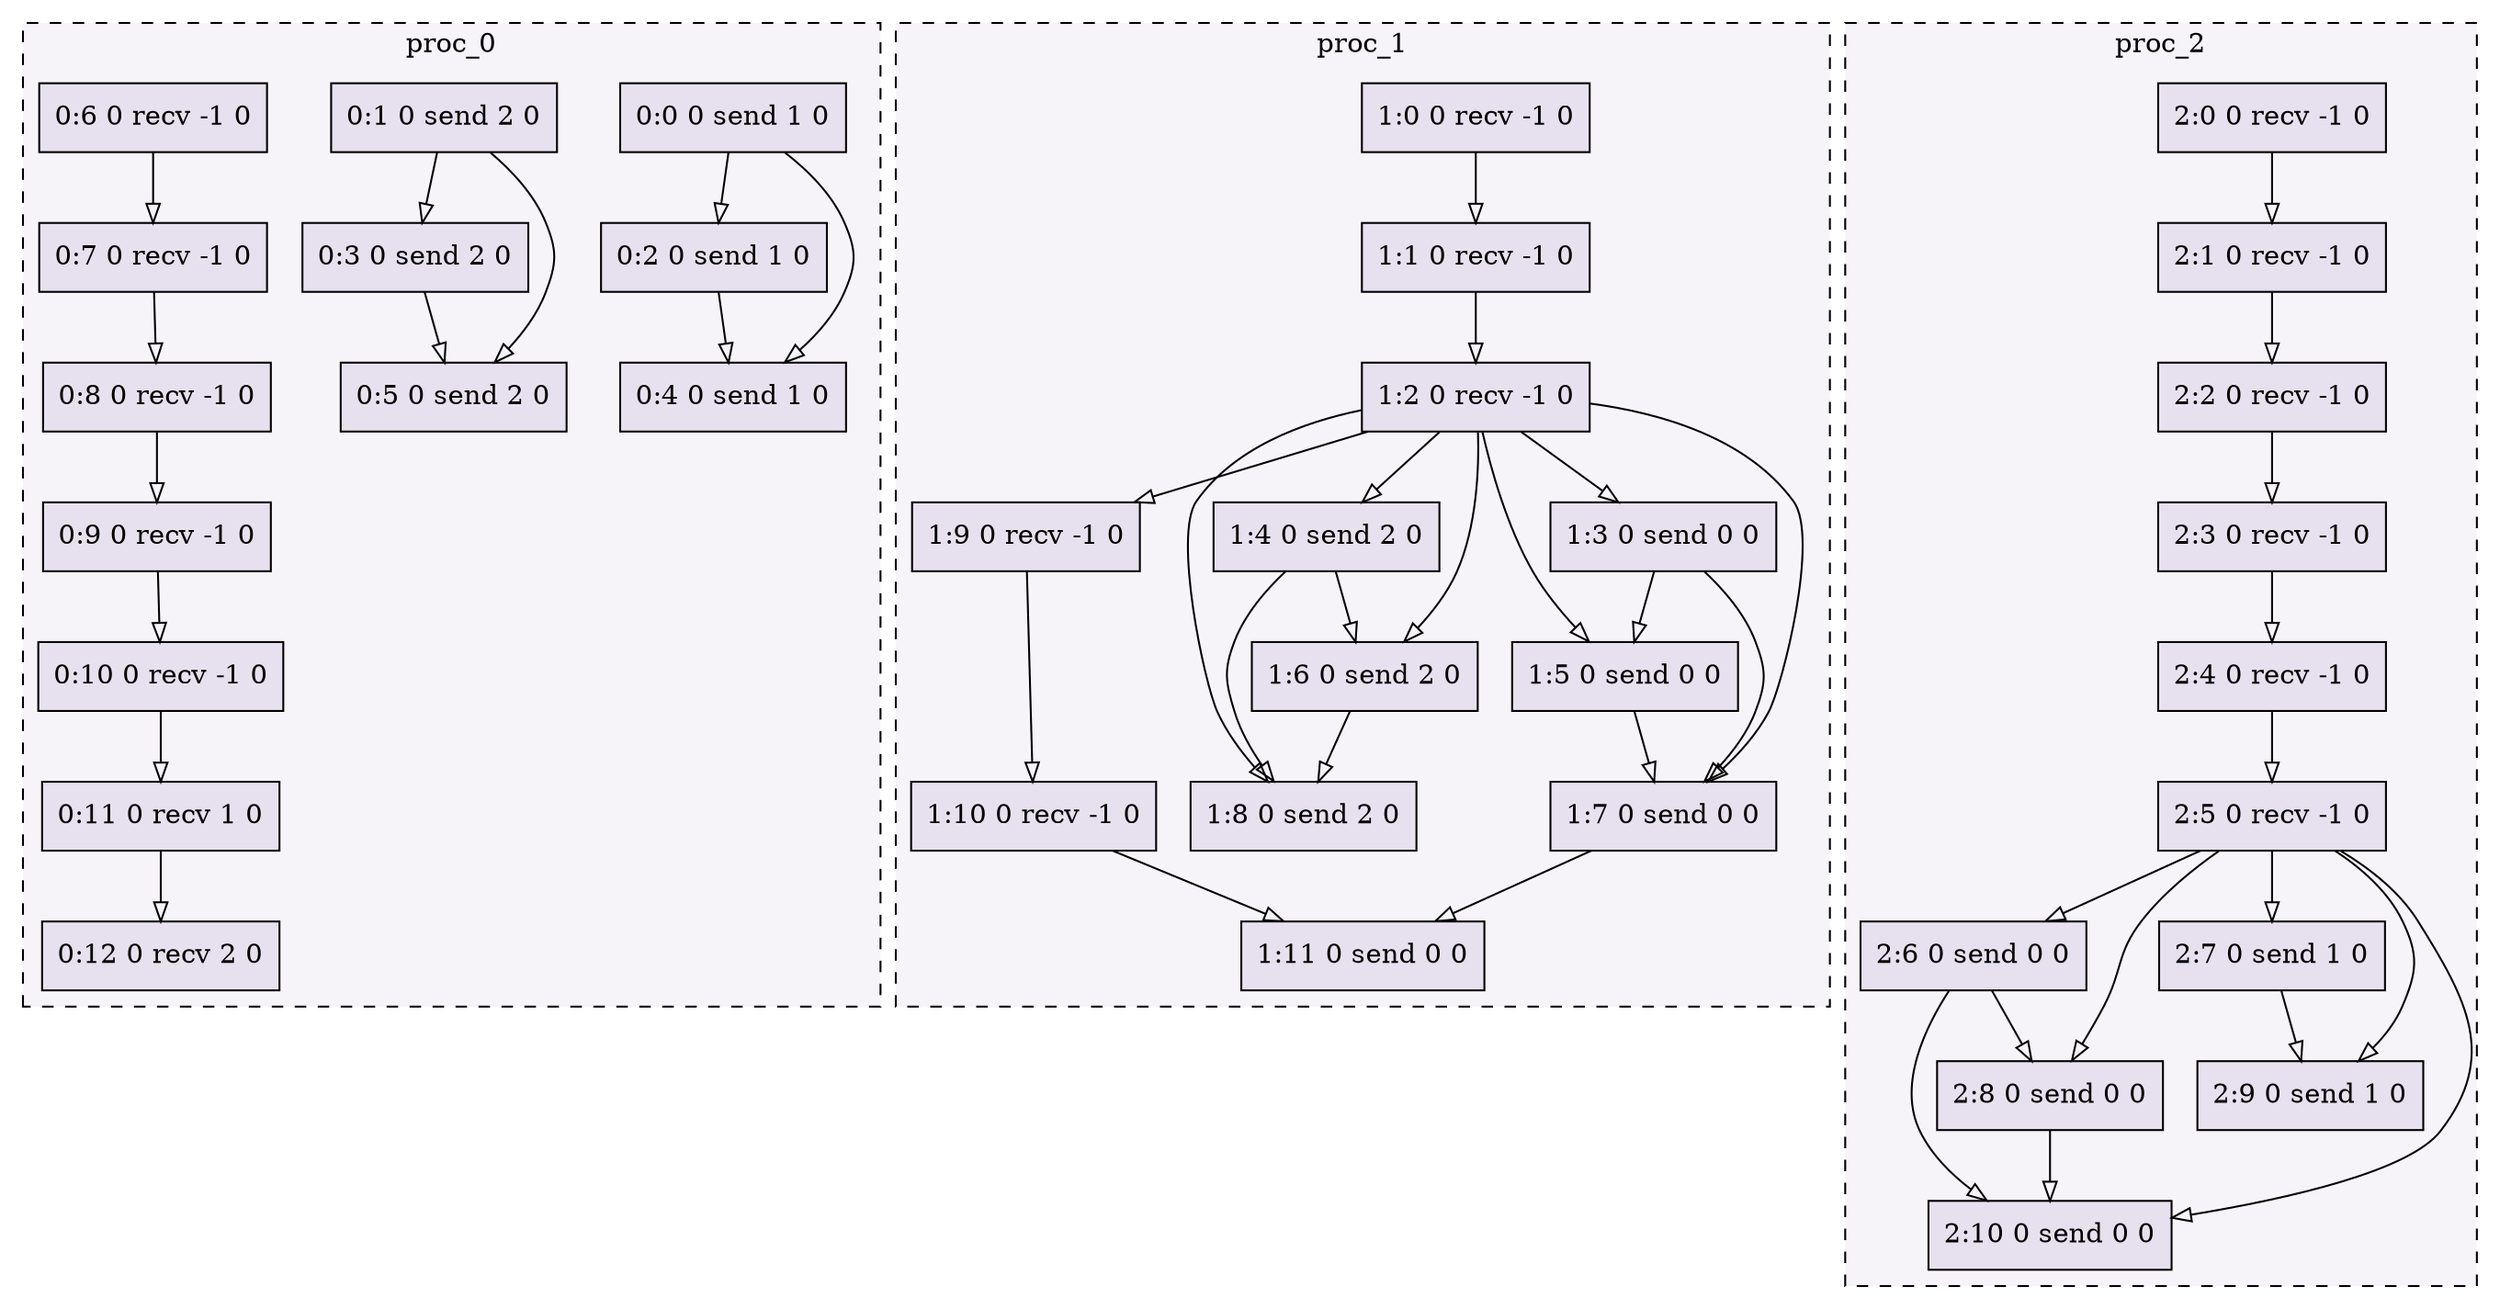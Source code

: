 digraph{node[shape=record style=filled colorscheme=purd9 fillcolor=2];subgraph cluster0{style=dashed;colorscheme=purd9;bgcolor=1;edge[arrowhead=empty];label=proc_0;0[label="0:0 0 send 1 0"];1[label="0:1 0 send 2 0"];2[label="0:2 0 send 1 0"];3[label="0:3 0 send 2 0"];4[label="0:4 0 send 1 0"];5[label="0:5 0 send 2 0"];6[label="0:6 0 recv -1 0"];7[label="0:7 0 recv -1 0"];8[label="0:8 0 recv -1 0"];9[label="0:9 0 recv -1 0"];10[label="0:10 0 recv -1 0"];11[label="0:11 0 recv 1 0"];12[label="0:12 0 recv 2 0"];0->2;1->3;2->4;0->4;3->5;1->5;6->7;7->8;8->9;9->10;10->11;11->12;}subgraph cluster1{style=dashed;colorscheme=purd9;bgcolor=1;edge[arrowhead=empty];label=proc_1;13[label="1:0 0 recv -1 0"];14[label="1:1 0 recv -1 0"];15[label="1:2 0 recv -1 0"];16[label="1:3 0 send 0 0"];17[label="1:4 0 send 2 0"];18[label="1:5 0 send 0 0"];19[label="1:6 0 send 2 0"];20[label="1:7 0 send 0 0"];21[label="1:8 0 send 2 0"];22[label="1:9 0 recv -1 0"];23[label="1:10 0 recv -1 0"];24[label="1:11 0 send 0 0"];13->14;14->15;15->16;15->17;16->18;15->18;17->19;15->19;18->20;16->20;15->20;19->21;17->21;15->21;15->22;22->23;23->24;20->24;}subgraph cluster2{style=dashed;colorscheme=purd9;bgcolor=1;edge[arrowhead=empty];label=proc_2;25[label="2:0 0 recv -1 0"];26[label="2:1 0 recv -1 0"];27[label="2:2 0 recv -1 0"];28[label="2:3 0 recv -1 0"];29[label="2:4 0 recv -1 0"];30[label="2:5 0 recv -1 0"];31[label="2:6 0 send 0 0"];32[label="2:7 0 send 1 0"];33[label="2:8 0 send 0 0"];34[label="2:9 0 send 1 0"];35[label="2:10 0 send 0 0"];25->26;26->27;27->28;28->29;29->30;30->31;30->32;31->33;30->33;32->34;30->34;33->35;31->35;30->35;}}